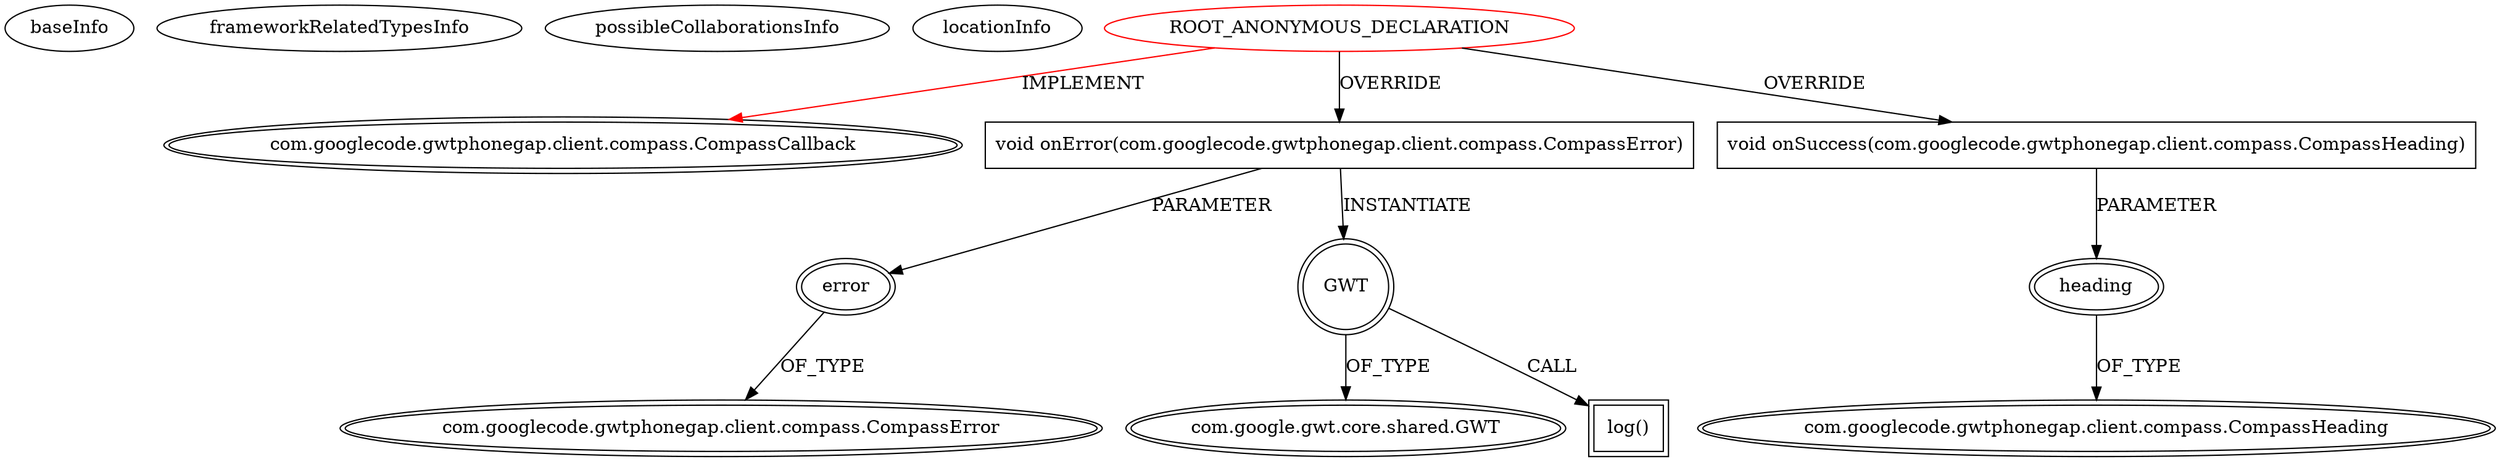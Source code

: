 digraph {
baseInfo[graphId=4407,category="extension_graph",isAnonymous=true,possibleRelation=false]
frameworkRelatedTypesInfo[0="com.googlecode.gwtphonegap.client.compass.CompassCallback"]
possibleCollaborationsInfo[]
locationInfo[projectName="rjdkolb-jozijug_phonegapdemo",filePath="/rjdkolb-jozijug_phonegapdemo/jozijug_phonegapdemo-master/src/main/java/org/openrap/jozijug/mgwtphonegap/client/activities/testphonegap/TestPhoneGapActivity.java",contextSignature="void start(com.google.gwt.user.client.ui.AcceptsOneWidget,com.google.web.bindery.event.shared.EventBus)",graphId="4407"]
0[label="ROOT_ANONYMOUS_DECLARATION",vertexType="ROOT_ANONYMOUS_DECLARATION",isFrameworkType=false,color=red]
1[label="com.googlecode.gwtphonegap.client.compass.CompassCallback",vertexType="FRAMEWORK_INTERFACE_TYPE",isFrameworkType=true,peripheries=2]
2[label="void onError(com.googlecode.gwtphonegap.client.compass.CompassError)",vertexType="OVERRIDING_METHOD_DECLARATION",isFrameworkType=false,shape=box]
3[label="error",vertexType="PARAMETER_DECLARATION",isFrameworkType=true,peripheries=2]
4[label="com.googlecode.gwtphonegap.client.compass.CompassError",vertexType="FRAMEWORK_INTERFACE_TYPE",isFrameworkType=true,peripheries=2]
5[label="GWT",vertexType="VARIABLE_EXPRESION",isFrameworkType=true,peripheries=2,shape=circle]
7[label="com.google.gwt.core.shared.GWT",vertexType="FRAMEWORK_CLASS_TYPE",isFrameworkType=true,peripheries=2]
6[label="log()",vertexType="INSIDE_CALL",isFrameworkType=true,peripheries=2,shape=box]
8[label="void onSuccess(com.googlecode.gwtphonegap.client.compass.CompassHeading)",vertexType="OVERRIDING_METHOD_DECLARATION",isFrameworkType=false,shape=box]
9[label="heading",vertexType="PARAMETER_DECLARATION",isFrameworkType=true,peripheries=2]
10[label="com.googlecode.gwtphonegap.client.compass.CompassHeading",vertexType="FRAMEWORK_INTERFACE_TYPE",isFrameworkType=true,peripheries=2]
0->1[label="IMPLEMENT",color=red]
0->2[label="OVERRIDE"]
3->4[label="OF_TYPE"]
2->3[label="PARAMETER"]
2->5[label="INSTANTIATE"]
5->7[label="OF_TYPE"]
5->6[label="CALL"]
0->8[label="OVERRIDE"]
9->10[label="OF_TYPE"]
8->9[label="PARAMETER"]
}
